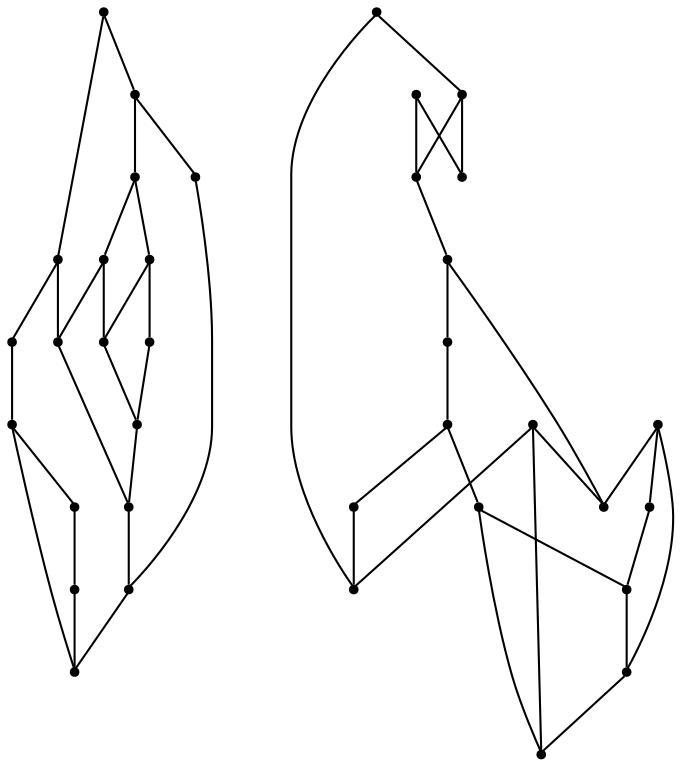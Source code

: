 graph {
  node [shape=point,comment="{\"directed\":false,\"doi\":\"10.1007/3-540-45848-4_31\",\"figure\":\"2\"}"]

  v0 [pos="1447.458362579346,852.8472759105546"]
  v1 [pos="1256.333382924398,833.0970622875077"]
  v2 [pos="1312.4583880106609,890.3472759105546"]
  v3 [pos="1094.9583371480308,912.847123322664"]
  v4 [pos="1139.958413441976,845.3470724600337"]
  v5 [pos="1198.4583218892417,822.8472250479243"]
  v6 [pos="1316.3333574930828,968.0971640127681"]
  v7 [pos="1274.9583880106609,1032.8470724600338"]
  v8 [pos="1223.9583015441895,1055.347174185294"]
  v9 [pos="1177.458413441976,1055.347174185294"]
  v10 [pos="1109.9583625793457,1002.8472759105546"]
  v11 [pos="1688.9583269755049,792.8471741852941"]
  v12 [pos="1627.458413441976,792.8471741852941"]
  v13 [pos="1688.9583269755049,852.8472759105546"]
  v14 [pos="1628.9583524068198,852.8472759105546"]
  v15 [pos="1627.458413441976,1032.8470724600338"]
  v16 [pos="1565.8333778381348,854.3472148753983"]
  v17 [pos="1565.833377838135,792.8471741852941"]
  v18 [pos="1565.4583930969238,973.0972148753983"]
  v19 [pos="1565.8333778381348,1034.3472657380285"]
  v20 [pos="1504.3333371480308,914.3470622875077"]
  v21 [pos="1505.8334032694502,852.8472759105546"]
  v22 [pos="1507.333342234294,974.3471640127681"]
  v23 [pos="1445.8333015441897,912.847123322664"]
  v24 [pos="1445.8333015441895,972.8472250479243"]
  v25 [pos="1387.4583880106609,792.8471741852941"]
  v26 [pos="1385.8333269755049,972.8472250479243"]
  v27 [pos="1387.458388010661,1032.8470724600338"]
  v28 [pos="1222.4583625793457,866.3472352204504"]
  v29 [pos="1210.3333473205566,1013.3471029776118"]
  v30 [pos="1187.9583676656089,966.8472148753983"]
  v31 [pos="1175.9583473205566,1004.3472148753983"]
  v32 [pos="1172.9583422342937,873.8471843578202"]
  v33 [pos="1147.4583625793457,890.3472759105546"]
  v34 [pos="1130.958398183187,909.8472453929764"]
  v35 [pos="1112.9583676656089,941.3472352204504"]

  v3 -- v35 [id="-6",pos="1094.9583371480308,912.847123322664 1098.2124328613281,918.4846736766679 1098.2124328613281,918.4846736766679 1098.2124328613281,918.4846736766679 1099.7123718261719,921.1847164012772 1099.7123718261719,921.1847164012772 1099.7123718261719,921.1847164012772 1101.5124003092449,924.2847301341874 1101.5124003092449,924.2847301341874 1101.5124003092449,924.2847301341874 1103.512446085612,927.6847062287512 1103.512446085612,927.6847062287512 1103.512446085612,927.6847062287512 1105.5123647054038,931.2846996166093 1105.5123647054038,931.2846996166093 1105.5123647054038,931.2846996166093 1107.7124277750652,934.8846930044673 1107.7124277750652,934.8846930044673 1107.7124277750652,934.8846930044673 1112.9583676656089,941.3472352204504 1112.9583676656089,941.3472352204504 1112.9583676656089,941.3472352204504"]
  v35 -- v31 [id="-14",pos="1112.9583676656089,941.3472352204504 1115.7123565673828,948.4847245392981 1115.7123565673828,948.4847245392981 1115.7123565673828,948.4847245392981 1117.5123850504558,951.384720978914 1117.5123850504558,951.384720978914 1117.5123850504558,951.384720978914 1119.1123962402344,954.0888962922278 1119.1123962402344,954.0888962922278 1119.1123962402344,954.0888962922278 1120.7124074300132,956.5847255565507 1120.7124074300132,956.5847255565507 1120.7124074300132,956.5847255565507 1122.2124735514324,958.8846701162837 1122.2124735514324,958.8846701162837 1122.2124735514324,958.8846701162837 1123.6124674479167,960.9847245392981 1123.6124674479167,960.9847245392981 1123.6124674479167,960.9847245392981 1124.9123891194663,962.9888393260819 1124.9123891194663,962.9888393260819 1124.9123891194663,962.9888393260819 1126.2124379475913,964.7888678091548 1126.2124379475913,964.7888678091548 1126.2124379475913,964.7888678091548 1127.4124145507812,966.5888962922278 1127.4124145507812,966.5888962922278 1127.4124145507812,966.5888962922278 1128.7124633789062,968.2847199616614 1128.7124633789062,968.2847199616614 1128.7124633789062,968.2847199616614 1130.1124572753906,970.2847021597407 1130.1124572753906,970.2847021597407 1130.1124572753906,970.2847021597407 1131.6123962402344,972.1888718781653 1131.6123962402344,972.1888718781653 1131.6123962402344,972.1888718781653 1133.1124623616538,973.984704194246 1133.1124623616538,973.984704194246 1133.1124623616538,973.984704194246 1134.7124735514324,975.7846690990311 1134.7124735514324,975.7846690990311 1134.7124735514324,975.7846690990311 1136.2124125162761,977.584697582104 1136.2124125162761,977.584697582104 1136.2124125162761,977.584697582104 1137.912368774414,979.384726065177 1137.912368774414,979.384726065177 1137.912368774414,979.384726065177 1141.3124084472656,982.7847021597407 1141.3124084472656,982.7847021597407 1141.3124084472656,982.7847021597407 1143.0123647054038,984.3847133495194 1143.0123647054038,984.3847133495194 1143.0123647054038,984.3847133495194 1144.8123931884766,985.9847245392981 1144.8123931884766,985.9847245392981 1144.8123931884766,985.9847245392981 1146.6124216715496,987.488859671134 1146.6124216715496,987.488859671134 1146.6124216715496,987.488859671134 1148.512395222982,988.884720978914 1148.512395222982,988.884720978914 1148.512395222982,988.884720978914 1150.3124237060547,990.2888474641028 1150.3124237060547,990.2888474641028 1150.3124237060547,990.2888474641028 1152.1124521891277,991.5888962922278 1152.1124521891277,991.5888962922278 1152.1124521891277,991.5888962922278 1154.01242574056,992.8846853750728 1154.01242574056,992.8846853750728 1154.01242574056,992.8846853750728 1157.6123555501304,995.0846848664465 1157.6123555501304,995.0846848664465 1157.6123555501304,995.0846848664465 1159.4123840332031,996.0847077546301 1159.4123840332031,996.0847077546301 1159.4123840332031,996.0847077546301 1161.3123575846355,997.0847306428137 1161.3123575846355,997.0847306428137 1161.3123575846355,997.0847306428137 1163.2124582926433,997.9846813060624 1163.2124582926433,997.9846813060624 1163.2124582926433,997.9846813060624 1164.9124145507812,998.8846955475989 1164.9124145507812,998.8846955475989 1164.9124145507812,998.8846955475989 1166.7124430338542,999.6847011424882 1166.7124430338542,999.6847011424882 1166.7124430338542,999.6847011424882 1168.6124165852866,1000.4888393260819 1168.6124165852866,1000.4888393260819 1168.6124165852866,1000.4888393260819 1175.9583473205566,1004.3472148753983 1175.9583473205566,1004.3472148753983 1175.9583473205566,1004.3472148753983"]
  v35 -- v34 [id="-15",pos="1112.9583676656089,941.3472352204504 1117.1123504638672,933.9846787629309 1117.1123504638672,933.9846787629309 1117.1123504638672,933.9846787629309 1119.7123209635417,928.5888530589921 1119.7123209635417,928.5888530589921 1119.7123209635417,928.5888530589921 1121.0123697916667,925.9846863923254 1121.0123697916667,925.9846863923254 1121.0123697916667,925.9846863923254 1122.212346394857,923.4846609610103 1122.212346394857,923.4846609610103 1122.212346394857,923.4846609610103 1123.4123229980469,921.2846614696366 1123.4123229980469,921.2846614696366 1123.4123229980469,921.2846614696366 1124.5123545328777,919.18467062491 1124.5123545328777,919.18467062491 1124.5123545328777,919.18467062491 1125.5123138427734,917.2846970734778 1125.5123138427734,917.2846970734778 1125.5123138427734,917.2846970734778 1130.958398183187,909.8472453929764 1130.958398183187,909.8472453929764 1130.958398183187,909.8472453929764"]
  v1 -- v5 [id="-20",pos="1256.333382924398,833.0970622875077 1241.1337722869064,827.2941250512386 1224.736888302855,823.4972494619868 1207.4583689371746,823.4972494619868 1204.441075793268,823.4972494619868 1201.4506674228753,823.613033403761 1198.4583218892417,822.8472250479243"]
  v2 -- v1 [id="-22",pos="1312.4583880106609,890.3472759105546 1300.7789825871646,865.6056102521941 1280.695909540303,845.5745965986852 1256.333382924398,833.0970622875077"]
  v2 -- v6 [id="-24",pos="1312.4583880106609,890.3472759105546 1319.2111652533583,905.2054597071577 1323.0583190917969,921.7047082629074 1323.0583190917969,939.097263194897 1323.0583190917969,949.4012429718493 1321.7080423690732,959.3916894572432 1316.3333574930828,968.0971640127681"]
  v3 -- v10 [id="-27",pos="1094.9583371480308,912.847123322664 1092.8980822504222,921.2546379550326 1091.8582916259766,930.0552315508338 1091.8582916259766,939.097263194897 1091.8582916259766,962.4543729759971 1098.796575361071,984.2004221801827 1109.9583625793457,1002.8472759105546"]
  v4 -- v3 [id="-28",pos="1139.958413441976,845.3470724600337 1117.6293187581591,861.3695635142284 1101.2939484106773,885.1939710994686 1094.9583371480308,912.847123322664"]
  v5 -- v4 [id="-29",pos="1198.4583218892417,822.8472250479243 1176.727790346527,825.5124907356237 1156.6456383777754,833.2193996091935 1139.958413441976,845.3470724600337"]
  v33 -- v34 [id="-31",pos="1147.4583625793457,890.3472759105546 1141.7123158772788,895.0846848664465 1141.7123158772788,895.0846848664465 1141.7123158772788,895.0846848664465 1140.212376912435,896.6846960562251 1140.212376912435,896.6846960562251 1140.212376912435,896.6846960562251 1138.8123830159507,898.2846436677161 1138.8123830159507,898.2846436677161 1138.8123830159507,898.2846436677161 1134.9123636881511,903.084677237052 1134.9123636881511,903.084677237052 1134.9123636881511,903.084677237052 1130.958398183187,909.8472453929764 1130.958398183187,909.8472453929764 1130.958398183187,909.8472453929764"]
  v7 -- v6 [id="-35",pos="1274.9583880106609,1032.8470724600338 1296.3375460541183,1017.5091514346447 1312.2175907083104,995.0191065673978 1316.3333574930828,968.0971640127681"]
  v8 -- v7 [id="-37",pos="1223.9583015441895,1055.347174185294 1242.6689685977278,1050.8914757234684 1260.1566695147055,1043.6154343778956 1274.9583880106609,1032.8470724600338"]
  v8 -- v9 [id="-38",pos="1223.9583015441895,1055.347174185294 1218.3988326250023,1054.310440858666 1212.9735124930248,1054.6972769278073 1207.4583689371746,1054.6972769278073 1197.4758007388755,1054.6972769278073 1187.7875092844888,1053.4299230717265 1177.458413441976,1055.347174185294"]
  v10 -- v9 [id="-39",pos="1109.9583625793457,1002.8472759105546 1126.283332723117,1026.1106585837542 1150.3341888607138,1043.7746588012922 1177.458413441976,1055.347174185294"]
  v34 -- v30 [id="-40",pos="1130.958398183187,909.8472453929764 1136.8123372395835,912.1847011424882 1136.8123372395835,912.1847011424882 1136.8123372395835,912.1847011424882 1137.3123168945312,913.2846690990311 1137.3123168945312,913.2846690990311 1137.3123168945312,913.2846690990311 1137.912368774414,914.5846543488684 1137.912368774414,914.5846543488684 1137.912368774414,914.5846543488684 1138.6123657226562,915.8847031769934 1138.6123657226562,915.8847031769934 1138.6123657226562,915.8847031769934 1139.4123077392578,917.3847057201249 1139.4123077392578,917.3847057201249 1139.4123077392578,917.3847057201249 1141.1123911539714,920.7846818146887 1141.1123911539714,920.7846818146887 1141.1123911539714,920.7846818146887 1142.1123504638672,922.4847016511145 1142.1123504638672,922.4847016511145 1142.1123504638672,922.4847016511145 1143.1123097737632,924.2846665558997 1143.1123097737632,924.2846665558997 1143.1123097737632,924.2846665558997 1146.1123148600261,929.3846624868892 1146.1123148600261,929.3846624868892 1146.1123148600261,929.3846624868892 1147.1124013264975,930.9846736766679 1147.1124013264975,930.9846736766679 1147.1124013264975,930.9846736766679 1148.2124328613281,932.4846762197993 1148.2124328613281,932.4846762197993 1148.2124328613281,932.4846762197993 1149.112319946289,933.8846701162837 1149.112319946289,933.8846701162837 1149.112319946289,933.8846701162837 1150.0123341878257,935.1888515331132 1150.0123341878257,935.1888515331132 1150.0123341878257,935.1888515331132 1152.0123799641929,937.7846894440833 1152.0123799641929,937.7846894440833 1152.0123799641929,937.7846894440833 1153.1124114990234,939.1846833405676 1153.1124114990234,939.1846833405676 1153.1124114990234,939.1846833405676 1154.2123158772788,940.4846685904048 1154.2123158772788,940.4846685904048 1154.2123158772788,940.4846685904048 1155.4124196370444,941.8846624868892 1155.4124196370444,941.8846624868892 1155.4124196370444,941.8846624868892 1157.8123728434246,944.4846965648514 1157.8123728434246,944.4846965648514 1157.8123728434246,944.4846965648514 1159.1124216715496,945.6846731680415 1159.1124216715496,945.6846731680415 1159.1124216715496,945.6846731680415 1161.5123748779297,948.0846899527095 1161.5123748779297,948.0846899527095 1161.5123748779297,948.0846899527095 1162.7123514811199,949.1846579092525 1162.7123514811199,949.1846579092525 1162.7123514811199,949.1846579092525 1163.8123830159507,950.184680797436 1163.8123830159507,950.184680797436 1163.8123830159507,950.184680797436 1166.2123362223308,951.984709280509 1166.2123362223308,951.984709280509 1166.2123362223308,951.984709280509 1167.5123850504558,953.084677237052 1167.5123850504558,953.084677237052 1167.5123850504558,953.084677237052 1168.9123789469402,954.08883271394 1168.9123789469402,954.08883271394 1168.9123789469402,954.08883271394 1170.412317911784,955.0888556021235 1170.412317911784,955.0888556021235 1170.412317911784,955.0888556021235 1172.0123291015625,956.1846909699622 1172.0123291015625,956.1846909699622 1172.0123291015625,956.1846909699622 1173.9124298095703,957.2846589265051 1173.9124298095703,957.2846589265051 1173.9124298095703,957.2846589265051 1176.0124206542969,958.4846991079829 1176.0124206542969,958.4846991079829 1176.0124206542969,958.4846991079829 1178.2123565673828,959.8846930044673 1178.2123565673828,959.8846930044673 1178.2123565673828,959.8846930044673 1180.6123097737632,961.1846782543046 1180.6123097737632,961.1846782543046 1180.6123097737632,961.1846782543046 1182.912317911784,962.488859671134 1182.912317911784,962.488859671134 1182.912317911784,962.488859671134 1187.9583676656089,966.8472148753983 1187.9583676656089,966.8472148753983 1187.9583676656089,966.8472148753983"]
  v32 -- v30 [id="-44",pos="1172.9583422342937,873.8471843578202 1176.4124552408855,880.5888352570715 1176.4124552408855,880.5888352570715 1176.4124552408855,880.5888352570715 1177.5123596191406,882.8846472281001 1177.5123596191406,882.8846472281001 1177.5123596191406,882.8846472281001 1178.6123911539714,885.0846467194739 1178.6123911539714,885.0846467194739 1178.6123911539714,885.0846467194739 1179.5124053955078,887.1846375642004 1179.5124053955078,887.1846375642004 1179.5124053955078,887.1846375642004 1180.4124196370444,889.1846833405676 1180.4124196370444,889.1846833405676 1180.4124196370444,889.1846833405676 1181.3124338785808,890.9846482453528 1181.3124338785808,890.9846482453528 1181.3124338785808,890.9846482453528 1182.012430826823,892.8846853750728 1182.012430826823,892.8846853750728 1182.012430826823,892.8846853750728 1183.4124247233074,896.4846787629309 1183.4124247233074,896.4846787629309 1183.4124247233074,896.4846787629309 1183.9124043782554,898.0846263744218 1183.9124043782554,898.0846263744218 1183.9124043782554,898.0846263744218 1184.5124562581382,899.6846375642004 1184.5124562581382,899.6846375642004 1184.5124562581382,899.6846375642004 1185.012435913086,901.284648753979 1185.012435913086,901.284648753979 1185.012435913086,901.284648753979 1185.6123606363933,903.084677237052 1185.6123606363933,903.084677237052 1185.6123606363933,903.084677237052 1186.1124674479167,904.9846507884843 1186.1124674479167,904.9846507884843 1186.1124674479167,904.9846507884843 1186.712392171224,906.9846329865637 1186.712392171224,906.9846329865637 1186.712392171224,906.9846329865637 1187.2123718261719,908.9846787629309 1187.2123718261719,908.9846787629309 1187.2123718261719,908.9846787629309 1187.8124237060547,911.1846782543046 1187.8124237060547,911.1846782543046 1187.8124237060547,911.1846782543046 1188.8123830159507,915.584677237052 1188.8123830159507,915.584677237052 1188.8123830159507,915.584677237052 1189.6124521891277,920.1846299348059 1189.6124521891277,920.1846299348059 1189.6124521891277,920.1846299348059 1190.0123596191406,922.3846294261796 1190.0123596191406,922.3846294261796 1190.0123596191406,922.3846294261796 1190.3124491373699,924.6846375642004 1190.3124491373699,924.6846375642004 1190.3124491373699,924.6846375642004 1190.6124114990234,926.8846370555741 1190.6124114990234,926.8846370555741 1190.6124114990234,926.8846370555741 1190.8124287923179,928.9846914785884 1190.8124287923179,928.9846914785884 1190.8124287923179,928.9846914785884 1191.012446085612,931.1846273916743 1191.012446085612,931.1846273916743 1191.012446085612,931.1846273916743 1191.2124633789062,933.2846818146887 1191.2124633789062,933.2846818146887 1191.2124633789062,933.2846818146887 1191.2124633789062,935.1887879548254 1191.2124633789062,935.1887879548254 1191.2124633789062,935.1887879548254 1191.3124084472656,937.1846375642004 1191.3124084472656,937.1846375642004 1191.3124084472656,937.1846375642004 1191.3124084472656,941.2846741852942 1191.3124084472656,941.2846741852942 1191.3124084472656,941.2846741852942 1191.2124633789062,943.3846650300208 1191.2124633789062,943.3846650300208 1191.2124633789062,943.3846650300208 1191.012446085612,947.7846640127681 1191.012446085612,947.7846640127681 1191.012446085612,947.7846640127681 1190.8124287923179,949.9887960928462 1190.8124287923179,949.9887960928462 1190.8124287923179,949.9887960928462 1190.4123942057292,954.588812368888 1190.4123942057292,954.588812368888 1190.4123942057292,954.588812368888 1190.212376912435,956.7846792715571 1190.212376912435,956.7846792715571 1190.212376912435,956.7846792715571 1187.9583676656089,966.8472148753983 1187.9583676656089,966.8472148753983 1187.9583676656089,966.8472148753983"]
  v32 -- v28 [id="-45",pos="1172.9583422342937,873.8471843578202 1180.1123301188152,869.7846589265051 1180.1123301188152,869.7846589265051 1180.1123301188152,869.7846589265051 1183.712387084961,868.7846996166093 1183.712387084961,868.7846996166093 1183.712387084961,868.7846996166093 1187.3123168945312,867.98469402172 1187.3123168945312,867.98469402172 1187.3123168945312,867.98469402172 1189.3123626708984,867.5888556021235 1189.3123626708984,867.5888556021235 1189.3123626708984,867.5888556021235 1191.412353515625,867.2846970734778 1191.412353515625,867.2846970734778 1191.412353515625,867.2846970734778 1193.712361653646,866.9846711335364 1193.712361653646,866.9846711335364 1193.712361653646,866.9846711335364 1196.212387084961,866.6847087718827 1196.212387084961,866.6847087718827 1196.212387084961,866.6847087718827 1198.9123026529949,866.3846828319413 1198.9123026529949,866.3846828319413 1198.9123026529949,866.3846828319413 1201.9124348958335,866.0846568919999 1201.9124348958335,866.0846568919999 1201.9124348958335,866.0846568919999 1205.1123301188152,865.8847031769934 1205.1123301188152,865.8847031769934 1205.1123301188152,865.8847031769934 1208.3123524983725,865.584677237052 1208.3123524983725,865.584677237052 1208.3123524983725,865.584677237052 1211.612319946289,865.3846599437577 1211.612319946289,865.3846599437577 1211.612319946289,865.3846599437577 1214.712397257487,865.1846426504634 1214.712397257487,865.1846426504634 1214.712397257487,865.1846426504634 1222.4583625793457,866.3472352204504 1222.4583625793457,866.3472352204504 1222.4583625793457,866.3472352204504"]
  v30 -- v31 [id="-48",pos="1187.9583676656089,966.8472148753983 1187.2123718261719,974.4888164378983 1187.2123718261719,974.4888164378983 1187.2123718261719,974.4888164378983 1186.712392171224,976.3846574006262 1186.712392171224,976.3846574006262 1186.712392171224,976.3846574006262 1186.3123575846355,978.1846858836991 1186.3123575846355,978.1846858836991 1186.3123575846355,978.1846858836991 1185.8123779296875,980.0887920238358 1185.8123779296875,980.0887920238358 1185.8123779296875,980.0887920238358 1185.3123982747397,981.8888205069087 1185.3123982747397,981.8888205069087 1185.3123982747397,981.8888205069087 1184.1124216715496,985.8846523143632 1184.1124216715496,985.8846523143632 1184.1124216715496,985.8846523143632 1183.4124247233074,988.0846518057368 1183.4124247233074,988.0846518057368 1183.4124247233074,988.0846518057368 1182.7124277750652,990.4846685904048 1182.7124277750652,990.4846685904048 1182.7124277750652,990.4846685904048 1181.8124135335288,992.8846853750728 1181.8124135335288,992.8846853750728 1181.8124135335288,992.8846853750728 1180.21240234375,997.8846726594153 1180.21240234375,997.8846726594153 1180.21240234375,997.8846726594153 1175.9583473205566,1004.3472148753983 1175.9583473205566,1004.3472148753983 1175.9583473205566,1004.3472148753983"]
  v32 -- v33 [id="-58",pos="1172.9583422342937,873.8471843578202 1163.7123107910156,877.0846543488684 1163.7123107910156,877.0846543488684 1163.7123107910156,877.0846543488684 1162.0123545328777,878.084677237052 1162.0123545328777,878.084677237052 1162.0123545328777,878.084677237052 1160.3123982747397,879.1847087718827 1160.3123982747397,879.1847087718827 1160.3123982747397,879.1847087718827 1158.712387084961,880.1846680817786 1158.712387084961,880.1846680817786 1158.712387084961,880.1846680817786 1155.712381998698,882.3846675731522 1155.712381998698,882.3846675731522 1155.712381998698,882.3846675731522 1154.3123881022136,883.4846991079829 1154.3123881022136,883.4846991079829 1154.3123881022136,883.4846991079829 1152.9123942057292,884.4846584178788 1152.9123942057292,884.4846584178788 1152.9123942057292,884.4846584178788 1147.4583625793457,890.3472759105546 1147.4583625793457,890.3472759105546 1147.4583625793457,890.3472759105546"]
  v5 -- v28 [id="-78",pos="1198.4583218892417,822.8472250479243 1202.6124318440757,827.9846685904048 1202.6124318440757,827.9846685904048 1202.6124318440757,827.9846685904048 1204.01242574056,830.5888352570715 1204.01242574056,830.5888352570715 1204.01242574056,830.5888352570715 1205.6124369303386,833.6846528229895 1205.6124369303386,833.6846528229895 1205.6124369303386,833.6846528229895 1207.512410481771,837.2847097891353 1207.512410481771,837.2847097891353 1207.512410481771,837.2847097891353 1209.5124562581382,841.184665538647 1209.5124562581382,841.184665538647 1209.5124562581382,841.184665538647 1216.012446085612,854.1847087718827 1216.012446085612,854.1847087718827 1216.012446085612,854.1847087718827 1218.212381998698,858.4846991079829 1218.212381998698,858.4846991079829 1218.212381998698,858.4846991079829 1222.4583625793457,866.3472352204504 1222.4583625793457,866.3472352204504 1222.4583625793457,866.3472352204504"]
  v29 -- v9 [id="-82",pos="1210.3333473205566,1013.3471029776118 1204.9124399820964,1022.5846467194739 1204.9124399820964,1022.5846467194739 1204.9124399820964,1022.5846467194739 1201.8123626708984,1026.2846487539791 1201.8123626708984,1026.2846487539791 1201.8123626708984,1026.2846487539791 1198.7124125162761,1030.0888556021237 1198.7124125162761,1030.0888556021237 1198.7124125162761,1030.0888556021237 1195.6124623616538,1033.7846614696366 1195.6124623616538,1033.7846614696366 1195.6124623616538,1033.7846614696366 1192.6124572753906,1037.488859671134 1192.6124572753906,1037.488859671134 1192.6124572753906,1037.488859671134 1189.712397257487,1040.8847031769933 1189.712397257487,1040.8847031769933 1189.712397257487,1040.8847031769933 1187.0123545328777,1044.0846619782628 1187.0123545328777,1044.0846619782628 1187.0123545328777,1044.0846619782628 1184.6124013264975,1046.8846497712316 1184.6124013264975,1046.8846497712316 1184.6124013264975,1046.8846497712316 1182.512410481771,1049.2846665558995 1182.512410481771,1049.2846665558995 1182.512410481771,1049.2846665558995 1177.458413441976,1055.347174185294 1177.458413441976,1055.347174185294 1177.458413441976,1055.347174185294"]
  v29 -- v28 [id="-86",pos="1210.3333473205566,1013.3471029776118 1215.8124287923179,1008.6846528229895 1215.8124287923179,1008.6846528229895 1215.8124287923179,1008.6846528229895 1218.212381998698,1005.5888352570715 1218.212381998698,1005.5888352570715 1218.212381998698,1005.5888352570715 1220.3123728434246,1002.584697582104 1220.3123728434246,1002.584697582104 1220.3123728434246,1002.584697582104 1222.3124186197917,999.7847097891353 1222.3124186197917,999.7847097891353 1222.3124186197917,999.7847097891353 1224.212392171224,997.0846670645259 1224.212392171224,997.0846670645259 1224.212392171224,997.0846670645259 1225.9124755859375,994.4846965648514 1225.9124755859375,994.4846965648514 1225.9124755859375,994.4846965648514 1227.4124145507812,991.9846711335364 1227.4124145507812,991.9846711335364 1227.4124145507812,991.9846711335364 1228.912353515625,989.5846543488684 1228.912353515625,989.5846543488684 1228.912353515625,989.5846543488684 1230.21240234375,987.1847011424882 1230.21240234375,987.1847011424882 1230.21240234375,987.1847011424882 1232.6123555501304,982.5846848664465 1232.6123555501304,982.5846848664465 1232.6123555501304,982.5846848664465 1233.712387084961,980.2846767284257 1233.712387084961,980.2846767284257 1233.712387084961,980.2846767284257 1234.8124186197917,977.6846426504634 1234.8124186197917,977.6846426504634 1234.8124186197917,977.6846426504634 1235.9124501546225,974.988859671134 1235.9124501546225,974.988859671134 1235.9124501546225,974.988859671134 1236.812464396159,972.2846843578202 1236.812464396159,972.2846843578202 1236.812464396159,972.2846843578202 1237.8124237060547,969.4846965648514 1237.8124237060547,969.4846965648514 1237.8124237060547,969.4846965648514 1238.6123657226562,966.7846538402421 1238.6123657226562,966.7846538402421 1238.6123657226562,966.7846538402421 1240.0123596191406,960.9846609610103 1240.0123596191406,960.9846609610103 1240.0123596191406,960.9846609610103 1240.6124114990234,957.9846558747473 1240.6124114990234,957.9846558747473 1240.6124114990234,957.9846558747473 1241.1123911539714,954.9846507884843 1241.1123911539714,954.9846507884843 1241.1123911539714,954.9846507884843 1241.51242574056,951.9846457022212 1241.51242574056,951.9846457022212 1241.51242574056,951.9846457022212 1241.9124603271484,948.8846955475989 1241.9124603271484,948.8846955475989 1241.9124603271484,948.8846955475989 1242.1124776204429,945.7846818146887 1242.1124776204429,945.7846818146887 1242.1124776204429,945.7846818146887 1242.3123677571616,942.5888556021235 1242.3123677571616,942.5888556021235 1242.3123677571616,942.5888556021235 1242.4124399820964,939.4846457022212 1242.4124399820964,939.4846457022212 1242.4124399820964,939.4846457022212 1242.4124399820964,936.2846869009517 1242.4124399820964,936.2846869009517 1242.4124399820964,936.2846869009517 1242.3123677571616,933.1846731680415 1242.3123677571616,933.1846731680415 1242.3123677571616,933.1846731680415 1242.1124776204429,930.0888556021235 1242.1124776204429,930.0888556021235 1242.1124776204429,930.0888556021235 1241.8123881022136,927.0846543488684 1241.8123881022136,927.0846543488684 1241.8123881022136,927.0846543488684 1241.51242574056,923.984704194246 1241.51242574056,923.984704194246 1241.51242574056,923.984704194246 1241.1123911539714,921.0847077546301 1241.1123911539714,921.0847077546301 1241.1123911539714,921.0847077546301 1240.6124114990234,918.0888352570715 1240.6124114990234,918.0888352570715 1240.6124114990234,918.0888352570715 1240.1124318440757,915.2888474641028 1240.1124318440757,915.2888474641028 1240.1124318440757,915.2888474641028 1239.5123799641929,912.3846548574946 1239.5123799641929,912.3846548574946 1239.5123799641929,912.3846548574946 1238.9124552408855,909.5846670645259 1238.9124552408855,909.5846670645259 1238.9124552408855,909.5846670645259 1238.2124582926433,906.7846792715571 1238.2124582926433,906.7846792715571 1238.2124582926433,906.7846792715571 1237.4123891194663,903.9846914785884 1237.4123891194663,903.9846914785884 1237.4123891194663,903.9846914785884 1236.6124471028647,901.4846660472733 1236.6124471028647,901.4846660472733 1236.6124471028647,901.4846660472733 1235.8123779296875,898.8846955475989 1235.8123779296875,898.8846955475989 1235.8123779296875,898.8846955475989 1234.0123494466147,893.4846736766679 1234.0123494466147,893.4846736766679 1234.0123494466147,893.4846736766679 1232.9124450683594,890.6846858836991 1232.9124450683594,890.6846858836991 1232.9124450683594,890.6846858836991 1231.7124684651694,887.7846894440833 1231.7124684651694,887.7846894440833 1231.7124684651694,887.7846894440833 1230.5123647054038,884.7846843578202 1230.5123647054038,884.7846843578202 1230.5123647054038,884.7846843578202 1229.1123708089194,881.584661978263 1229.1123708089194,881.584661978263 1229.1123708089194,881.584661978263 1227.6124318440757,878.1846858836991 1227.6124318440757,878.1846858836991 1227.6124318440757,878.1846858836991 1226.0124206542969,874.5846924958411 1226.0124206542969,874.5846924958411 1226.0124206542969,874.5846924958411 1222.4583625793457,866.3472352204504 1222.4583625793457,866.3472352204504 1222.4583625793457,866.3472352204504"]
  v7 -- v1 [id="-91",pos="1274.9583880106609,1032.8470724600338 1256.333382924398,833.0970622875077 1256.333382924398,833.0970622875077 1256.333382924398,833.0970622875077"]
  v27 -- v19 [id="-92",pos="1387.458388010661,1032.8470724600338 1565.8333778381348,1034.3472657380285 1565.8333778381348,1034.3472657380285 1565.8333778381348,1034.3472657380285"]
  v19 -- v15 [id="-93",pos="1565.8333778381348,1034.3472657380285 1627.458413441976,1032.8470724600338 1627.458413441976,1032.8470724600338 1627.458413441976,1032.8470724600338"]
  v27 -- v26 [id="-94",pos="1387.458388010661,1032.8470724600338 1385.8333269755049,972.8472250479243 1385.8333269755049,972.8472250479243 1385.8333269755049,972.8472250479243"]
  v26 -- v25 [id="-95",pos="1385.8333269755049,972.8472250479243 1387.4583880106609,792.8471741852941 1387.4583880106609,792.8471741852941 1387.4583880106609,792.8471741852941"]
  v26 -- v24 [id="-96",pos="1385.8333269755049,972.8472250479243 1445.8333015441895,972.8472250479243 1445.8333015441895,972.8472250479243 1445.8333015441895,972.8472250479243"]
  v24 -- v22 [id="-97",pos="1445.8333015441895,972.8472250479243 1507.333342234294,974.3471640127681 1507.333342234294,974.3471640127681 1507.333342234294,974.3471640127681"]
  v22 -- v18 [id="-98",pos="1507.333342234294,974.3471640127681 1565.4583930969238,973.0972148753983 1565.4583930969238,973.0972148753983 1565.4583930969238,973.0972148753983"]
  v25 -- v17 [id="-99",pos="1387.4583880106609,792.8471741852941 1565.833377838135,792.8471741852941 1565.833377838135,792.8471741852941 1565.833377838135,792.8471741852941"]
  v17 -- v12 [id="-100",pos="1565.833377838135,792.8471741852941 1627.458413441976,792.8471741852941 1627.458413441976,792.8471741852941 1627.458413441976,792.8471741852941"]
  v24 -- v23 [id="-101",pos="1445.8333015441895,972.8472250479243 1445.8333015441897,912.847123322664 1445.8333015441897,912.847123322664 1445.8333015441897,912.847123322664"]
  v23 -- v0 [id="-102",pos="1445.8333015441897,912.847123322664 1447.458362579346,852.8472759105546 1447.458362579346,852.8472759105546 1447.458362579346,852.8472759105546"]
  v23 -- v20 [id="-103",pos="1445.8333015441897,912.847123322664 1504.3333371480308,914.3470622875077 1504.3333371480308,914.3470622875077 1504.3333371480308,914.3470622875077"]
  v0 -- v21 [id="-104",pos="1447.458362579346,852.8472759105546 1505.8334032694502,852.8472759105546 1505.8334032694502,852.8472759105546 1505.8334032694502,852.8472759105546"]
  v21 -- v16 [id="-105",pos="1505.8334032694502,852.8472759105546 1565.8333778381348,854.3472148753983 1565.8333778381348,854.3472148753983 1565.8333778381348,854.3472148753983"]
  v22 -- v20 [id="-106",pos="1507.333342234294,974.3471640127681 1504.3333371480308,914.3470622875077 1504.3333371480308,914.3470622875077 1504.3333371480308,914.3470622875077"]
  v20 -- v21 [id="-107",pos="1504.3333371480308,914.3470622875077 1505.8334032694502,852.8472759105546 1505.8334032694502,852.8472759105546 1505.8334032694502,852.8472759105546"]
  v19 -- v18 [id="-109",pos="1565.8333778381348,1034.3472657380285 1565.4583930969238,973.0972148753983 1565.4583930969238,973.0972148753983 1565.4583930969238,973.0972148753983"]
  v18 -- v16 [id="-110",pos="1565.4583930969238,973.0972148753983 1565.8333778381348,854.3472148753983 1565.8333778381348,854.3472148753983 1565.8333778381348,854.3472148753983"]
  v16 -- v17 [id="-111",pos="1565.8333778381348,854.3472148753983 1565.833377838135,792.8471741852941 1565.833377838135,792.8471741852941 1565.833377838135,792.8471741852941"]
  v15 -- v14 [id="-112",pos="1627.458413441976,1032.8470724600338 1628.9583524068198,852.8472759105546 1628.9583524068198,852.8472759105546 1628.9583524068198,852.8472759105546"]
  v14 -- v12 [id="-113",pos="1628.9583524068198,852.8472759105546 1627.458413441976,792.8471741852941 1627.458413441976,792.8471741852941 1627.458413441976,792.8471741852941"]
  v14 -- v13 [id="-114",pos="1628.9583524068198,852.8472759105546 1688.9583269755049,852.8472759105546 1688.9583269755049,852.8472759105546 1688.9583269755049,852.8472759105546"]
  v13 -- v11 [id="-115",pos="1688.9583269755049,852.8472759105546 1688.9583269755049,792.8471741852941 1688.9583269755049,792.8471741852941 1688.9583269755049,792.8471741852941"]
  v11 -- v12 [id="-116",pos="1688.9583269755049,792.8471741852941 1627.458413441976,792.8471741852941 1627.458413441976,792.8471741852941 1627.458413441976,792.8471741852941"]
  v29 -- v31 [id="-119",pos="1210.3333473205566,1013.3471029776118 1203.012466430664,1012.0846924958411 1203.012466430664,1012.0846924958411 1203.012466430664,1012.0846924958411 1199.9123891194663,1011.1846782543046 1199.9123891194663,1011.1846782543046 1199.9123891194663,1011.1846782543046 1193.1124369303386,1008.9846787629309 1193.1124369303386,1008.9846787629309 1193.1124369303386,1008.9846787629309 1189.712397257487,1007.984719453035 1189.712397257487,1007.984719453035 1189.712397257487,1007.984719453035 1186.4124298095703,1006.8846879182043 1186.4124298095703,1006.8846879182043 1186.4124298095703,1006.8846879182043 1183.2124074300132,1005.8847286083085 1183.2124074300132,1005.8847286083085 1183.2124074300132,1005.8847286083085 1175.9583473205566,1004.3472148753983 1175.9583473205566,1004.3472148753983 1175.9583473205566,1004.3472148753983"]
}